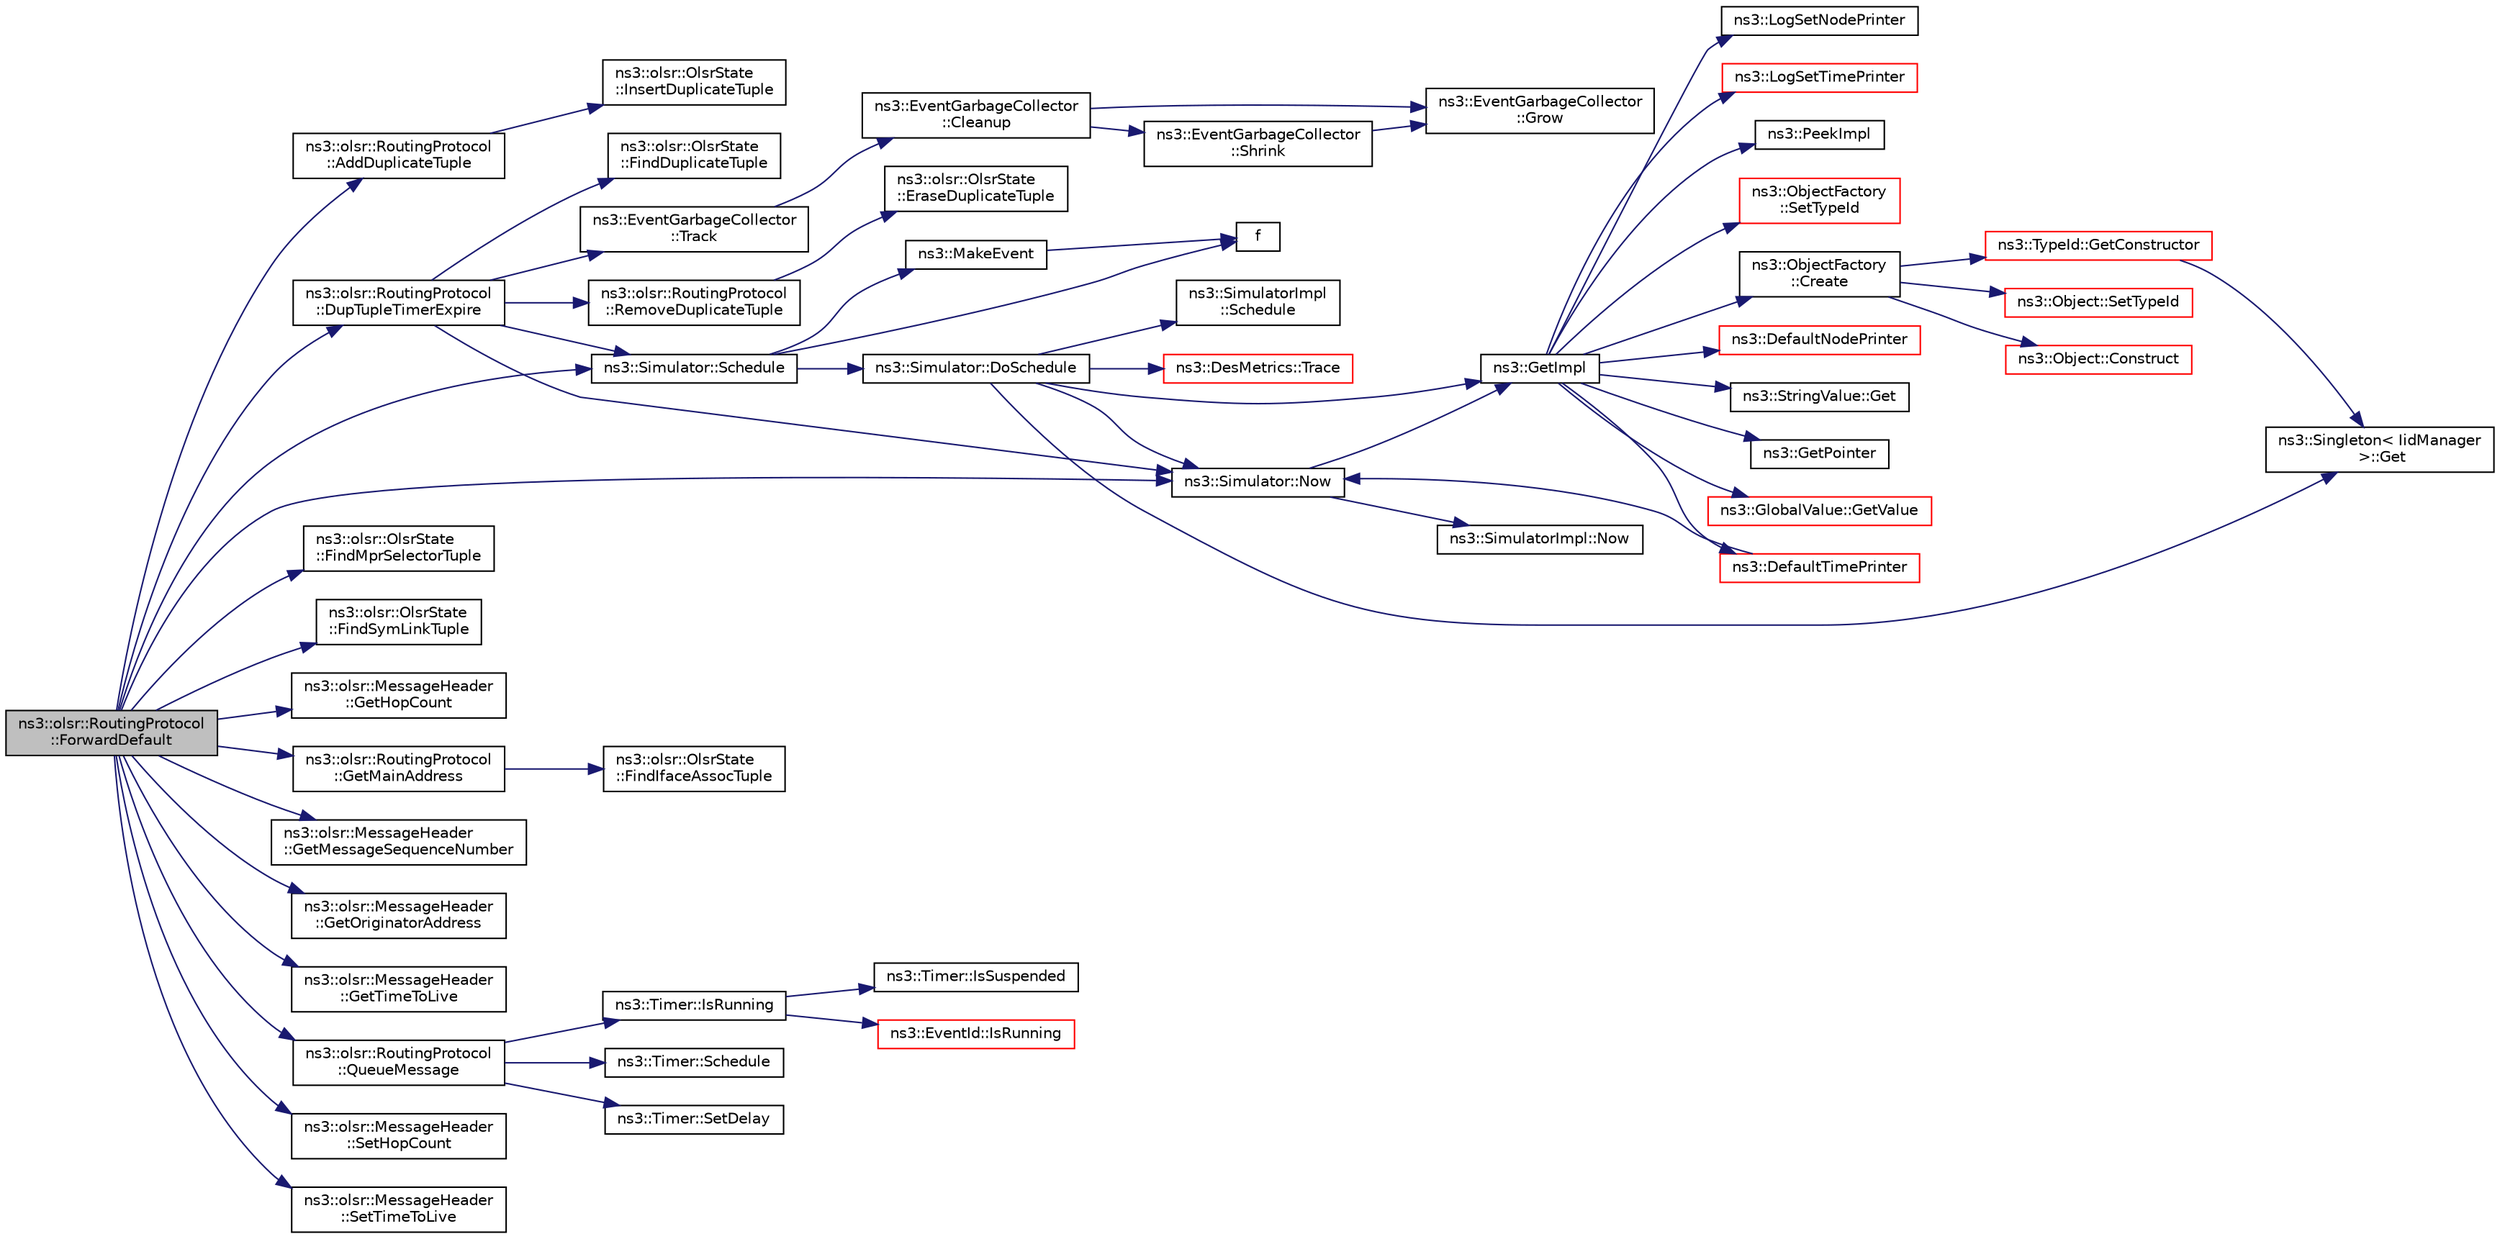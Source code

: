 digraph "ns3::olsr::RoutingProtocol::ForwardDefault"
{
 // LATEX_PDF_SIZE
  edge [fontname="Helvetica",fontsize="10",labelfontname="Helvetica",labelfontsize="10"];
  node [fontname="Helvetica",fontsize="10",shape=record];
  rankdir="LR";
  Node1 [label="ns3::olsr::RoutingProtocol\l::ForwardDefault",height=0.2,width=0.4,color="black", fillcolor="grey75", style="filled", fontcolor="black",tooltip="OLSR's default forwarding algorithm."];
  Node1 -> Node2 [color="midnightblue",fontsize="10",style="solid",fontname="Helvetica"];
  Node2 [label="ns3::olsr::RoutingProtocol\l::AddDuplicateTuple",height=0.2,width=0.4,color="black", fillcolor="white", style="filled",URL="$classns3_1_1olsr_1_1_routing_protocol.html#ad863ed4e771bfe7ee021892ddacd2691",tooltip="Adds a duplicate tuple to the Duplicate Set."];
  Node2 -> Node3 [color="midnightblue",fontsize="10",style="solid",fontname="Helvetica"];
  Node3 [label="ns3::olsr::OlsrState\l::InsertDuplicateTuple",height=0.2,width=0.4,color="black", fillcolor="white", style="filled",URL="$classns3_1_1olsr_1_1_olsr_state.html#a70d7c134bee69a2f22ad6daeaba8f0f8",tooltip="Inserts a duplicate tuple."];
  Node1 -> Node4 [color="midnightblue",fontsize="10",style="solid",fontname="Helvetica"];
  Node4 [label="ns3::olsr::RoutingProtocol\l::DupTupleTimerExpire",height=0.2,width=0.4,color="black", fillcolor="white", style="filled",URL="$classns3_1_1olsr_1_1_routing_protocol.html#a78f4aad4a5597ab60fa913e917eabbec",tooltip="Removes tuple if expired."];
  Node4 -> Node5 [color="midnightblue",fontsize="10",style="solid",fontname="Helvetica"];
  Node5 [label="ns3::olsr::OlsrState\l::FindDuplicateTuple",height=0.2,width=0.4,color="black", fillcolor="white", style="filled",URL="$classns3_1_1olsr_1_1_olsr_state.html#ab00d5bb24a075329d19cf44af31524d1",tooltip="Finds a duplicate tuple."];
  Node4 -> Node6 [color="midnightblue",fontsize="10",style="solid",fontname="Helvetica"];
  Node6 [label="ns3::Simulator::Now",height=0.2,width=0.4,color="black", fillcolor="white", style="filled",URL="$classns3_1_1_simulator.html#ac3178fa975b419f7875e7105be122800",tooltip="Return the current simulation virtual time."];
  Node6 -> Node7 [color="midnightblue",fontsize="10",style="solid",fontname="Helvetica"];
  Node7 [label="ns3::GetImpl",height=0.2,width=0.4,color="black", fillcolor="white", style="filled",URL="$group__simulator.html#ga42eb4eddad41528d4d99794a3dae3fd0",tooltip="Get the SimulatorImpl singleton."];
  Node7 -> Node8 [color="midnightblue",fontsize="10",style="solid",fontname="Helvetica"];
  Node8 [label="ns3::ObjectFactory\l::Create",height=0.2,width=0.4,color="black", fillcolor="white", style="filled",URL="$classns3_1_1_object_factory.html#a52eda277f4aaab54266134ba48102ad7",tooltip="Create an Object instance of the configured TypeId."];
  Node8 -> Node9 [color="midnightblue",fontsize="10",style="solid",fontname="Helvetica"];
  Node9 [label="ns3::Object::Construct",height=0.2,width=0.4,color="red", fillcolor="white", style="filled",URL="$classns3_1_1_object.html#a636e8411dc5228771f45c9b805d348fa",tooltip="Initialize all member variables registered as Attributes of this TypeId."];
  Node8 -> Node33 [color="midnightblue",fontsize="10",style="solid",fontname="Helvetica"];
  Node33 [label="ns3::TypeId::GetConstructor",height=0.2,width=0.4,color="red", fillcolor="white", style="filled",URL="$classns3_1_1_type_id.html#a66b2628edf921fc88945ec8a8f3a1683",tooltip="Get the constructor callback."];
  Node33 -> Node14 [color="midnightblue",fontsize="10",style="solid",fontname="Helvetica"];
  Node14 [label="ns3::Singleton\< IidManager\l \>::Get",height=0.2,width=0.4,color="black", fillcolor="white", style="filled",URL="$classns3_1_1_singleton.html#a80a2cd3c25a27ea72add7a9f7a141ffa",tooltip="Get a pointer to the singleton instance."];
  Node8 -> Node35 [color="midnightblue",fontsize="10",style="solid",fontname="Helvetica"];
  Node35 [label="ns3::Object::SetTypeId",height=0.2,width=0.4,color="red", fillcolor="white", style="filled",URL="$classns3_1_1_object.html#a19b1ebd8ec8fe404845e665880a6c5ad",tooltip="Set the TypeId of this Object."];
  Node7 -> Node38 [color="midnightblue",fontsize="10",style="solid",fontname="Helvetica"];
  Node38 [label="ns3::DefaultNodePrinter",height=0.2,width=0.4,color="red", fillcolor="white", style="filled",URL="$group__logging.html#gac4c06cbbed12229d85991ced145f6be2",tooltip="Default node id printer implementation."];
  Node7 -> Node41 [color="midnightblue",fontsize="10",style="solid",fontname="Helvetica"];
  Node41 [label="ns3::DefaultTimePrinter",height=0.2,width=0.4,color="red", fillcolor="white", style="filled",URL="$namespacens3.html#ae01c3c7786b644dfb8a0bb8f1201b269",tooltip="Default Time printer."];
  Node41 -> Node6 [color="midnightblue",fontsize="10",style="solid",fontname="Helvetica"];
  Node7 -> Node44 [color="midnightblue",fontsize="10",style="solid",fontname="Helvetica"];
  Node44 [label="ns3::StringValue::Get",height=0.2,width=0.4,color="black", fillcolor="white", style="filled",URL="$classns3_1_1_string_value.html#a6f208c2778fe1c7882e5cb429b8326ae",tooltip=" "];
  Node7 -> Node45 [color="midnightblue",fontsize="10",style="solid",fontname="Helvetica"];
  Node45 [label="ns3::GetPointer",height=0.2,width=0.4,color="black", fillcolor="white", style="filled",URL="$namespacens3.html#ab4e173cdfd43d17c1a40d5348510a670",tooltip=" "];
  Node7 -> Node46 [color="midnightblue",fontsize="10",style="solid",fontname="Helvetica"];
  Node46 [label="ns3::GlobalValue::GetValue",height=0.2,width=0.4,color="red", fillcolor="white", style="filled",URL="$classns3_1_1_global_value.html#a48a99242193fb69609a17332733e8600",tooltip="Get the value."];
  Node7 -> Node48 [color="midnightblue",fontsize="10",style="solid",fontname="Helvetica"];
  Node48 [label="ns3::LogSetNodePrinter",height=0.2,width=0.4,color="black", fillcolor="white", style="filled",URL="$namespacens3.html#aebac73305345f2e2803fdeb102a7705e",tooltip="Set the LogNodePrinter function to be used to prepend log messages with the node id."];
  Node7 -> Node49 [color="midnightblue",fontsize="10",style="solid",fontname="Helvetica"];
  Node49 [label="ns3::LogSetTimePrinter",height=0.2,width=0.4,color="red", fillcolor="white", style="filled",URL="$namespacens3.html#a46cd76678f7da29799d1b41994e12ec1",tooltip="Set the TimePrinter function to be used to prepend log messages with the simulation time."];
  Node7 -> Node54 [color="midnightblue",fontsize="10",style="solid",fontname="Helvetica"];
  Node54 [label="ns3::PeekImpl",height=0.2,width=0.4,color="black", fillcolor="white", style="filled",URL="$group__simulator.html#ga233c5c38de117e4e4a5a9cd168694792",tooltip="Get the static SimulatorImpl instance."];
  Node7 -> Node55 [color="midnightblue",fontsize="10",style="solid",fontname="Helvetica"];
  Node55 [label="ns3::ObjectFactory\l::SetTypeId",height=0.2,width=0.4,color="red", fillcolor="white", style="filled",URL="$classns3_1_1_object_factory.html#a77dcd099064038a1eb7a6b8251229ec3",tooltip="Set the TypeId of the Objects to be created by this factory."];
  Node6 -> Node56 [color="midnightblue",fontsize="10",style="solid",fontname="Helvetica"];
  Node56 [label="ns3::SimulatorImpl::Now",height=0.2,width=0.4,color="black", fillcolor="white", style="filled",URL="$classns3_1_1_simulator_impl.html#aa516c50060846adc6fd316e83ef0797c",tooltip="Return the current simulation virtual time."];
  Node4 -> Node57 [color="midnightblue",fontsize="10",style="solid",fontname="Helvetica"];
  Node57 [label="ns3::olsr::RoutingProtocol\l::RemoveDuplicateTuple",height=0.2,width=0.4,color="black", fillcolor="white", style="filled",URL="$classns3_1_1olsr_1_1_routing_protocol.html#a72a3220cc44a4fadc7156bfc2603e547",tooltip="Removes a duplicate tuple from the Duplicate Set."];
  Node57 -> Node58 [color="midnightblue",fontsize="10",style="solid",fontname="Helvetica"];
  Node58 [label="ns3::olsr::OlsrState\l::EraseDuplicateTuple",height=0.2,width=0.4,color="black", fillcolor="white", style="filled",URL="$classns3_1_1olsr_1_1_olsr_state.html#ae5c6cc7ca8d102f3ac28026dd84149c4",tooltip="Erases a duplicate tuple."];
  Node4 -> Node59 [color="midnightblue",fontsize="10",style="solid",fontname="Helvetica"];
  Node59 [label="ns3::Simulator::Schedule",height=0.2,width=0.4,color="black", fillcolor="white", style="filled",URL="$classns3_1_1_simulator.html#a3da7d28335c8ac0e3e86781f766df241",tooltip="Schedule an event to expire after delay."];
  Node59 -> Node60 [color="midnightblue",fontsize="10",style="solid",fontname="Helvetica"];
  Node60 [label="ns3::Simulator::DoSchedule",height=0.2,width=0.4,color="black", fillcolor="white", style="filled",URL="$classns3_1_1_simulator.html#a47af23973938819bdc89cb2807e09ed5",tooltip="Implementation of the various Schedule methods."];
  Node60 -> Node14 [color="midnightblue",fontsize="10",style="solid",fontname="Helvetica"];
  Node60 -> Node7 [color="midnightblue",fontsize="10",style="solid",fontname="Helvetica"];
  Node60 -> Node6 [color="midnightblue",fontsize="10",style="solid",fontname="Helvetica"];
  Node60 -> Node61 [color="midnightblue",fontsize="10",style="solid",fontname="Helvetica"];
  Node61 [label="ns3::SimulatorImpl\l::Schedule",height=0.2,width=0.4,color="black", fillcolor="white", style="filled",URL="$classns3_1_1_simulator_impl.html#a24eac97ca7dc0e64162e3596064cfb5c",tooltip="Schedule a future event execution (in the same context)."];
  Node60 -> Node62 [color="midnightblue",fontsize="10",style="solid",fontname="Helvetica"];
  Node62 [label="ns3::DesMetrics::Trace",height=0.2,width=0.4,color="red", fillcolor="white", style="filled",URL="$classns3_1_1_des_metrics.html#ab7c6c097412d0398affbc9f8d2643160",tooltip="Trace an event to self at the time it is scheduled."];
  Node59 -> Node69 [color="midnightblue",fontsize="10",style="solid",fontname="Helvetica"];
  Node69 [label="f",height=0.2,width=0.4,color="black", fillcolor="white", style="filled",URL="$80211b_8c.html#ae7ffc1a8f84fa47a0812b2f2b9627132",tooltip=" "];
  Node59 -> Node70 [color="midnightblue",fontsize="10",style="solid",fontname="Helvetica"];
  Node70 [label="ns3::MakeEvent",height=0.2,width=0.4,color="black", fillcolor="white", style="filled",URL="$group__makeeventfnptr.html#ga289a28a2497c18a9bd299e5e2014094b",tooltip="Make an EventImpl from a function pointer taking varying numbers of arguments."];
  Node70 -> Node69 [color="midnightblue",fontsize="10",style="solid",fontname="Helvetica"];
  Node4 -> Node71 [color="midnightblue",fontsize="10",style="solid",fontname="Helvetica"];
  Node71 [label="ns3::EventGarbageCollector\l::Track",height=0.2,width=0.4,color="black", fillcolor="white", style="filled",URL="$classns3_1_1_event_garbage_collector.html#a4f26a1f6e9a09e648eb31b46acd85144",tooltip="Tracks a new event."];
  Node71 -> Node72 [color="midnightblue",fontsize="10",style="solid",fontname="Helvetica"];
  Node72 [label="ns3::EventGarbageCollector\l::Cleanup",height=0.2,width=0.4,color="black", fillcolor="white", style="filled",URL="$classns3_1_1_event_garbage_collector.html#a960061b6d79529f856015d723ebef46e",tooltip="Called when a new event was added and the cleanup limit was exceeded in consequence."];
  Node72 -> Node73 [color="midnightblue",fontsize="10",style="solid",fontname="Helvetica"];
  Node73 [label="ns3::EventGarbageCollector\l::Grow",height=0.2,width=0.4,color="black", fillcolor="white", style="filled",URL="$classns3_1_1_event_garbage_collector.html#ac640851cdfce5f4d8eb3a2c81da04f4f",tooltip="Grow the cleanup limit."];
  Node72 -> Node74 [color="midnightblue",fontsize="10",style="solid",fontname="Helvetica"];
  Node74 [label="ns3::EventGarbageCollector\l::Shrink",height=0.2,width=0.4,color="black", fillcolor="white", style="filled",URL="$classns3_1_1_event_garbage_collector.html#ae99cf72d153cc5dfbab1ba9326baab05",tooltip="Shrink the cleanup limit Reduce the cleanup size by factors of two until less than the current event ..."];
  Node74 -> Node73 [color="midnightblue",fontsize="10",style="solid",fontname="Helvetica"];
  Node1 -> Node75 [color="midnightblue",fontsize="10",style="solid",fontname="Helvetica"];
  Node75 [label="ns3::olsr::OlsrState\l::FindMprSelectorTuple",height=0.2,width=0.4,color="black", fillcolor="white", style="filled",URL="$classns3_1_1olsr_1_1_olsr_state.html#a81bb1e9642f6b840094d199d3654b984",tooltip="Finds a MPR selector tuple."];
  Node1 -> Node76 [color="midnightblue",fontsize="10",style="solid",fontname="Helvetica"];
  Node76 [label="ns3::olsr::OlsrState\l::FindSymLinkTuple",height=0.2,width=0.4,color="black", fillcolor="white", style="filled",URL="$classns3_1_1olsr_1_1_olsr_state.html#a5005529fbbd5fa4a015591a93d715890",tooltip="Finds a symmetrical link tuple."];
  Node1 -> Node77 [color="midnightblue",fontsize="10",style="solid",fontname="Helvetica"];
  Node77 [label="ns3::olsr::MessageHeader\l::GetHopCount",height=0.2,width=0.4,color="black", fillcolor="white", style="filled",URL="$classns3_1_1olsr_1_1_message_header.html#a9f592025bef343441064788ab667a1c1",tooltip="Get the hop count."];
  Node1 -> Node78 [color="midnightblue",fontsize="10",style="solid",fontname="Helvetica"];
  Node78 [label="ns3::olsr::RoutingProtocol\l::GetMainAddress",height=0.2,width=0.4,color="black", fillcolor="white", style="filled",URL="$classns3_1_1olsr_1_1_routing_protocol.html#a7c21826f57ef1a31586e546adfcfd849",tooltip="Gets the main address associated with a given interface address."];
  Node78 -> Node79 [color="midnightblue",fontsize="10",style="solid",fontname="Helvetica"];
  Node79 [label="ns3::olsr::OlsrState\l::FindIfaceAssocTuple",height=0.2,width=0.4,color="black", fillcolor="white", style="filled",URL="$classns3_1_1olsr_1_1_olsr_state.html#a35a68caeae507605f294290967216d50",tooltip="Finds a interface association tuple."];
  Node1 -> Node80 [color="midnightblue",fontsize="10",style="solid",fontname="Helvetica"];
  Node80 [label="ns3::olsr::MessageHeader\l::GetMessageSequenceNumber",height=0.2,width=0.4,color="black", fillcolor="white", style="filled",URL="$classns3_1_1olsr_1_1_message_header.html#ad6c1cf3b4f9a0676b3cd973b9216b345",tooltip="Get the message sequence number."];
  Node1 -> Node81 [color="midnightblue",fontsize="10",style="solid",fontname="Helvetica"];
  Node81 [label="ns3::olsr::MessageHeader\l::GetOriginatorAddress",height=0.2,width=0.4,color="black", fillcolor="white", style="filled",URL="$classns3_1_1olsr_1_1_message_header.html#a148669751ce11ab7bd3deb27ee2420c2",tooltip="Get the originator address."];
  Node1 -> Node82 [color="midnightblue",fontsize="10",style="solid",fontname="Helvetica"];
  Node82 [label="ns3::olsr::MessageHeader\l::GetTimeToLive",height=0.2,width=0.4,color="black", fillcolor="white", style="filled",URL="$classns3_1_1olsr_1_1_message_header.html#a45495a9b1a61cc88099c1265c3d30f19",tooltip="Get the time to live."];
  Node1 -> Node6 [color="midnightblue",fontsize="10",style="solid",fontname="Helvetica"];
  Node1 -> Node83 [color="midnightblue",fontsize="10",style="solid",fontname="Helvetica"];
  Node83 [label="ns3::olsr::RoutingProtocol\l::QueueMessage",height=0.2,width=0.4,color="black", fillcolor="white", style="filled",URL="$classns3_1_1olsr_1_1_routing_protocol.html#a206c7c0bba382cba1ac50d11a7df88f3",tooltip="Enques an OLSR message which will be sent with a delay of (0, delay]."];
  Node83 -> Node84 [color="midnightblue",fontsize="10",style="solid",fontname="Helvetica"];
  Node84 [label="ns3::Timer::IsRunning",height=0.2,width=0.4,color="black", fillcolor="white", style="filled",URL="$classns3_1_1_timer.html#a61d41095033226fc041d7e9d16dc5f84",tooltip=" "];
  Node84 -> Node85 [color="midnightblue",fontsize="10",style="solid",fontname="Helvetica"];
  Node85 [label="ns3::EventId::IsRunning",height=0.2,width=0.4,color="red", fillcolor="white", style="filled",URL="$classns3_1_1_event_id.html#a8b41e6f8c54db6bede8a7dcaf917074a",tooltip="This method is syntactic sugar for !IsExpired()."];
  Node84 -> Node89 [color="midnightblue",fontsize="10",style="solid",fontname="Helvetica"];
  Node89 [label="ns3::Timer::IsSuspended",height=0.2,width=0.4,color="black", fillcolor="white", style="filled",URL="$classns3_1_1_timer.html#afa03ffd00196092856810684653ae8b7",tooltip=" "];
  Node83 -> Node90 [color="midnightblue",fontsize="10",style="solid",fontname="Helvetica"];
  Node90 [label="ns3::Timer::Schedule",height=0.2,width=0.4,color="black", fillcolor="white", style="filled",URL="$classns3_1_1_timer.html#ac3345d696887578f518b19f359f7f94b",tooltip="Schedule a new event using the currently-configured delay, function, and arguments."];
  Node83 -> Node91 [color="midnightblue",fontsize="10",style="solid",fontname="Helvetica"];
  Node91 [label="ns3::Timer::SetDelay",height=0.2,width=0.4,color="black", fillcolor="white", style="filled",URL="$classns3_1_1_timer.html#a02ac85f61e64a2bc3a104914859504c9",tooltip=" "];
  Node1 -> Node59 [color="midnightblue",fontsize="10",style="solid",fontname="Helvetica"];
  Node1 -> Node92 [color="midnightblue",fontsize="10",style="solid",fontname="Helvetica"];
  Node92 [label="ns3::olsr::MessageHeader\l::SetHopCount",height=0.2,width=0.4,color="black", fillcolor="white", style="filled",URL="$classns3_1_1olsr_1_1_message_header.html#a1af1283fd682d7d821b6f0f5545aa628",tooltip="Set the hop count."];
  Node1 -> Node93 [color="midnightblue",fontsize="10",style="solid",fontname="Helvetica"];
  Node93 [label="ns3::olsr::MessageHeader\l::SetTimeToLive",height=0.2,width=0.4,color="black", fillcolor="white", style="filled",URL="$classns3_1_1olsr_1_1_message_header.html#ad3d378b9f0d2f6f2aaa7f506d435b128",tooltip="Set the time to live."];
}
